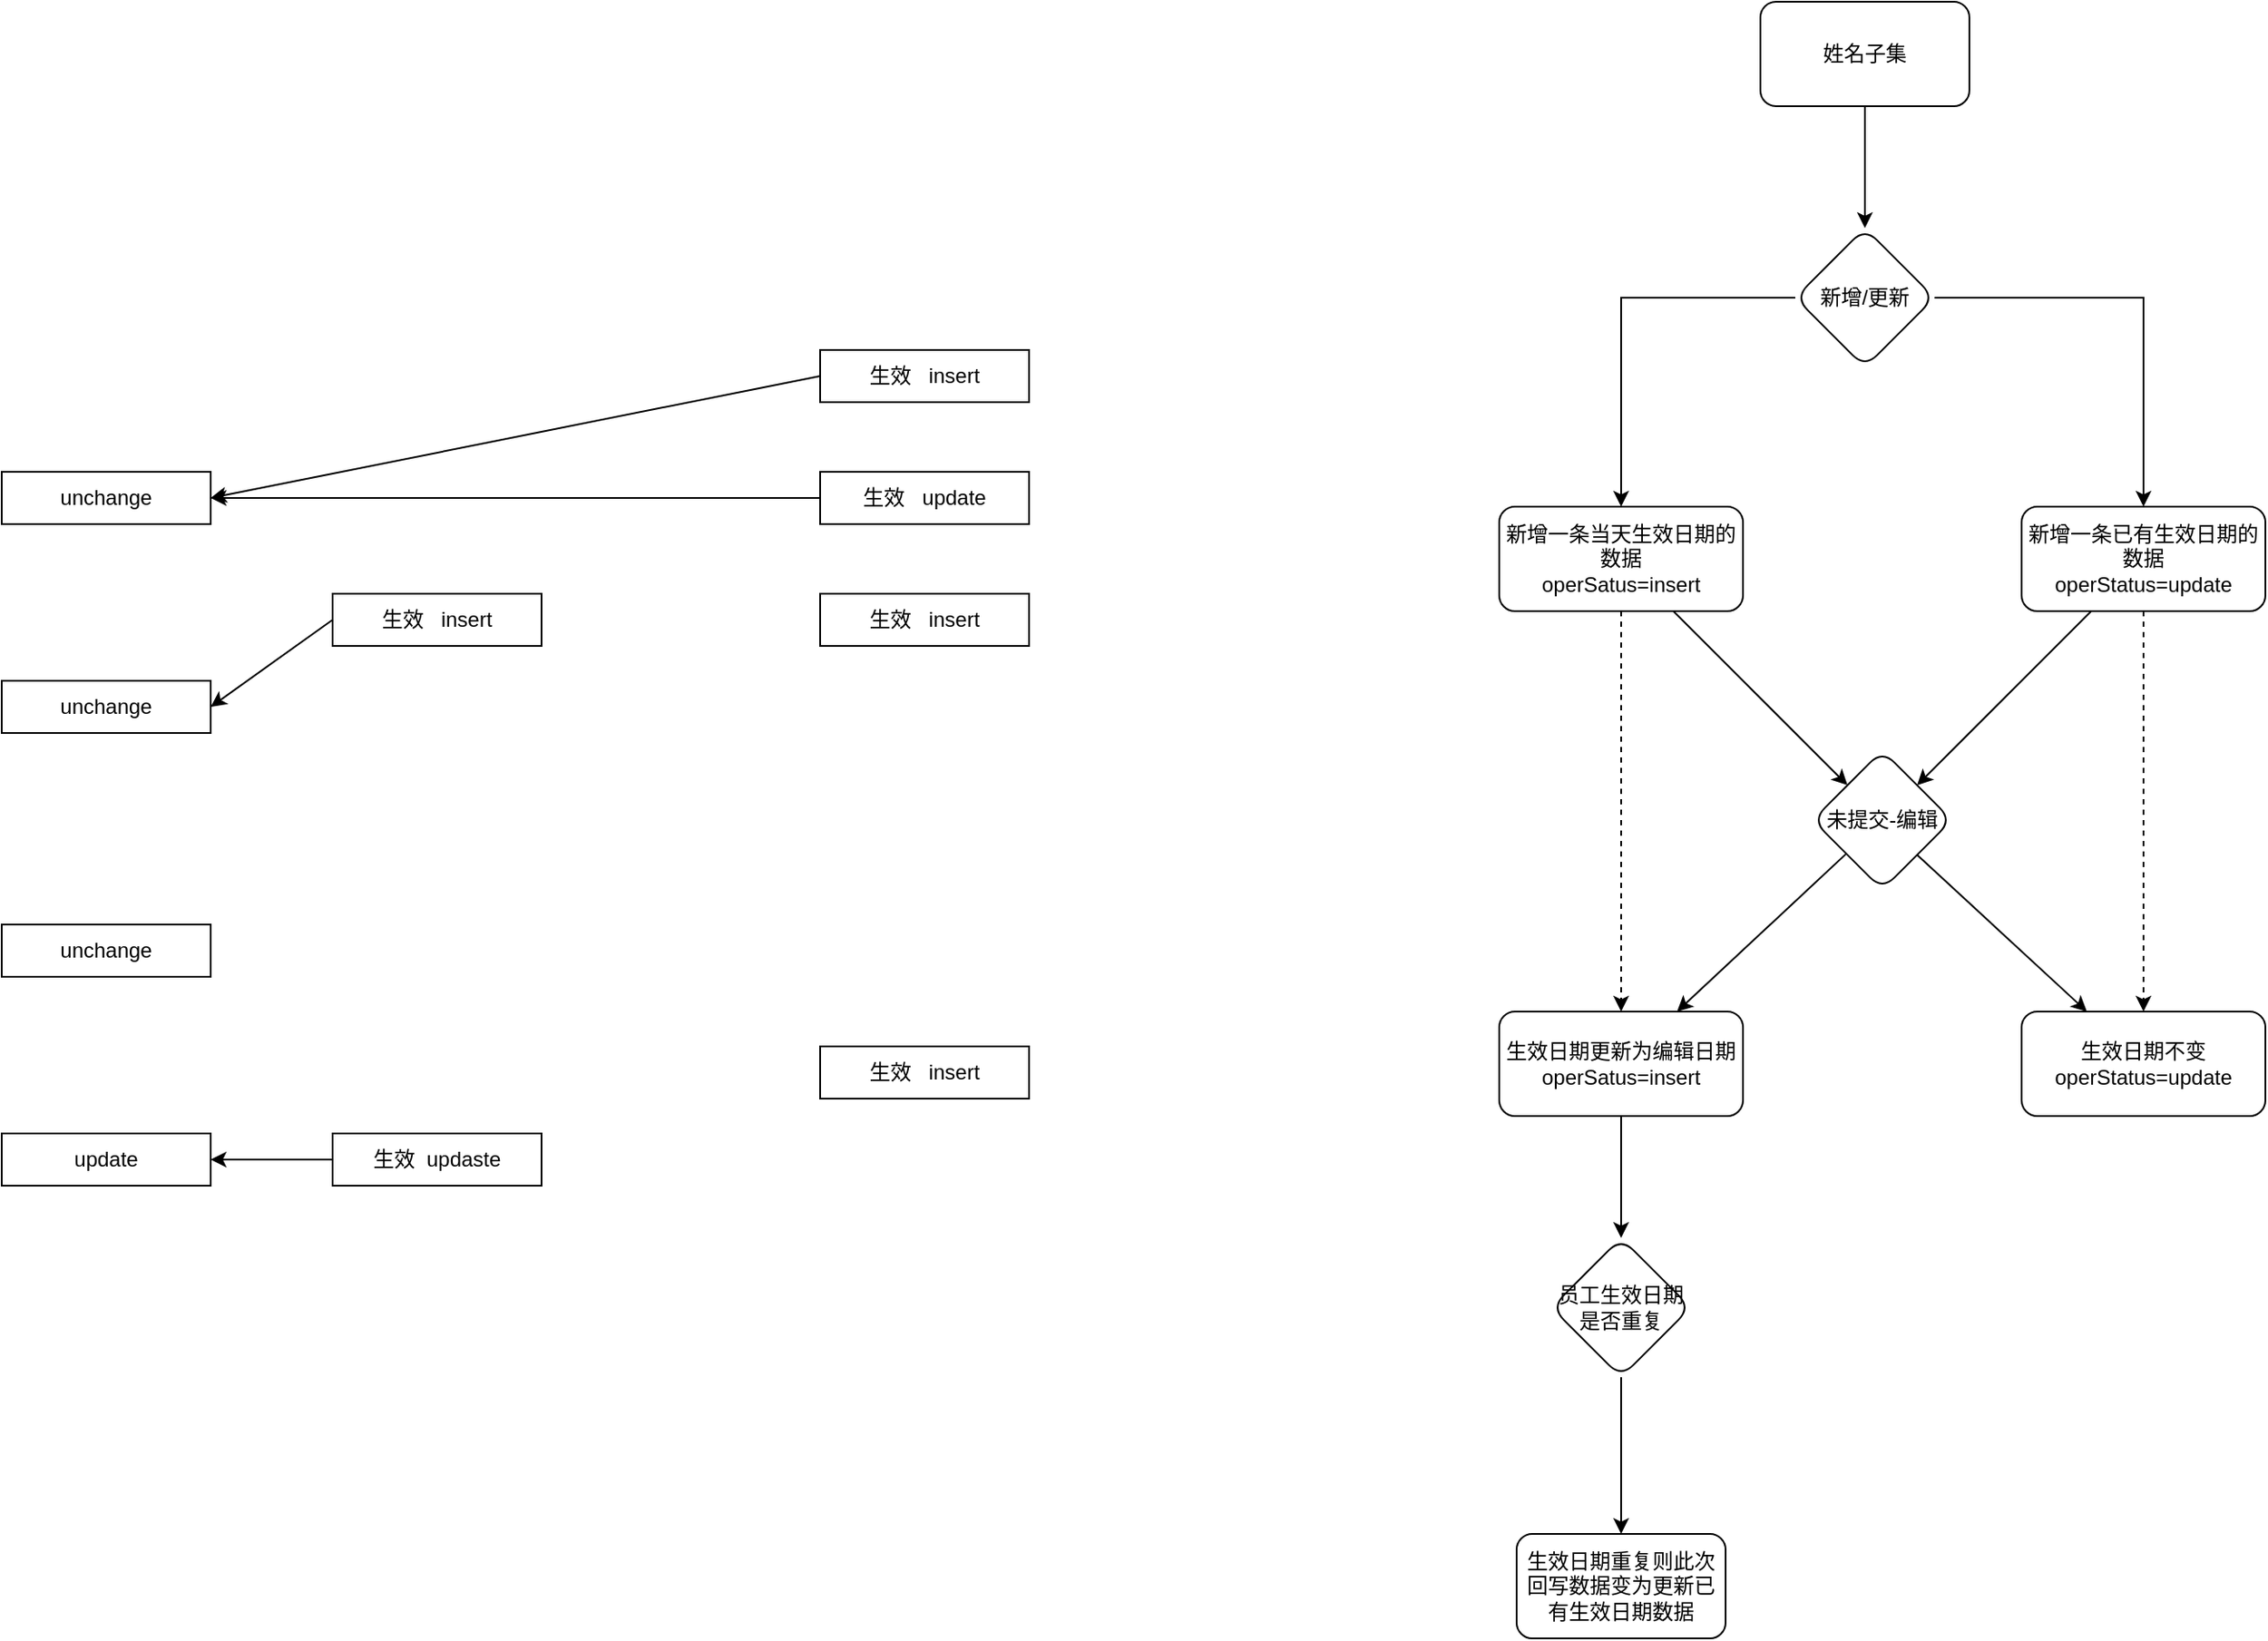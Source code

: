 <mxfile version="24.7.12">
  <diagram name="第 1 页" id="W-tGjHt2o6Ri8rwoEY9J">
    <mxGraphModel dx="1434" dy="1918" grid="1" gridSize="10" guides="1" tooltips="1" connect="1" arrows="1" fold="1" page="1" pageScale="1" pageWidth="827" pageHeight="1169" math="0" shadow="0">
      <root>
        <mxCell id="0" />
        <mxCell id="1" parent="0" />
        <mxCell id="Xqsftjx0jLg8GBYtmILY-1" value="unchange" style="rounded=0;whiteSpace=wrap;html=1;" vertex="1" parent="1">
          <mxGeometry x="10" y="100" width="120" height="30" as="geometry" />
        </mxCell>
        <mxCell id="Xqsftjx0jLg8GBYtmILY-2" value="unchange" style="rounded=0;whiteSpace=wrap;html=1;" vertex="1" parent="1">
          <mxGeometry x="10" y="220" width="120" height="30" as="geometry" />
        </mxCell>
        <mxCell id="Xqsftjx0jLg8GBYtmILY-6" value="生效&amp;nbsp; &amp;nbsp;insert" style="rounded=0;whiteSpace=wrap;html=1;" vertex="1" parent="1">
          <mxGeometry x="200" y="170" width="120" height="30" as="geometry" />
        </mxCell>
        <mxCell id="Xqsftjx0jLg8GBYtmILY-7" value="" style="endArrow=classic;html=1;rounded=0;exitX=0;exitY=0.5;exitDx=0;exitDy=0;entryX=1;entryY=0.5;entryDx=0;entryDy=0;" edge="1" parent="1" source="Xqsftjx0jLg8GBYtmILY-6" target="Xqsftjx0jLg8GBYtmILY-2">
          <mxGeometry width="50" height="50" relative="1" as="geometry">
            <mxPoint x="390" y="410" as="sourcePoint" />
            <mxPoint x="440" y="360" as="targetPoint" />
          </mxGeometry>
        </mxCell>
        <mxCell id="Xqsftjx0jLg8GBYtmILY-8" value="unchange" style="rounded=0;whiteSpace=wrap;html=1;" vertex="1" parent="1">
          <mxGeometry x="10" y="360" width="120" height="30" as="geometry" />
        </mxCell>
        <mxCell id="Xqsftjx0jLg8GBYtmILY-9" value="update" style="rounded=0;whiteSpace=wrap;html=1;" vertex="1" parent="1">
          <mxGeometry x="10" y="480" width="120" height="30" as="geometry" />
        </mxCell>
        <mxCell id="Xqsftjx0jLg8GBYtmILY-10" value="生效&amp;nbsp; updaste" style="rounded=0;whiteSpace=wrap;html=1;" vertex="1" parent="1">
          <mxGeometry x="200" y="480" width="120" height="30" as="geometry" />
        </mxCell>
        <mxCell id="Xqsftjx0jLg8GBYtmILY-11" value="" style="endArrow=classic;html=1;rounded=0;exitX=0;exitY=0.5;exitDx=0;exitDy=0;entryX=1;entryY=0.5;entryDx=0;entryDy=0;" edge="1" parent="1" source="Xqsftjx0jLg8GBYtmILY-10" target="Xqsftjx0jLg8GBYtmILY-9">
          <mxGeometry width="50" height="50" relative="1" as="geometry">
            <mxPoint x="390" y="670" as="sourcePoint" />
            <mxPoint x="440" y="620" as="targetPoint" />
          </mxGeometry>
        </mxCell>
        <mxCell id="Xqsftjx0jLg8GBYtmILY-17" value="生效&amp;nbsp; &amp;nbsp;insert" style="rounded=0;whiteSpace=wrap;html=1;" vertex="1" parent="1">
          <mxGeometry x="480" y="170" width="120" height="30" as="geometry" />
        </mxCell>
        <mxCell id="Xqsftjx0jLg8GBYtmILY-18" value="生效&amp;nbsp; &amp;nbsp;insert" style="rounded=0;whiteSpace=wrap;html=1;" vertex="1" parent="1">
          <mxGeometry x="480" y="30" width="120" height="30" as="geometry" />
        </mxCell>
        <mxCell id="Xqsftjx0jLg8GBYtmILY-19" value="" style="endArrow=classic;html=1;rounded=0;exitX=0;exitY=0.5;exitDx=0;exitDy=0;entryX=1;entryY=0.5;entryDx=0;entryDy=0;" edge="1" parent="1" source="Xqsftjx0jLg8GBYtmILY-18" target="Xqsftjx0jLg8GBYtmILY-1">
          <mxGeometry width="50" height="50" relative="1" as="geometry">
            <mxPoint x="260" y="80" as="sourcePoint" />
            <mxPoint x="190" y="130" as="targetPoint" />
          </mxGeometry>
        </mxCell>
        <mxCell id="Xqsftjx0jLg8GBYtmILY-20" value="生效&amp;nbsp; &amp;nbsp;insert" style="rounded=0;whiteSpace=wrap;html=1;" vertex="1" parent="1">
          <mxGeometry x="480" y="430" width="120" height="30" as="geometry" />
        </mxCell>
        <mxCell id="Xqsftjx0jLg8GBYtmILY-21" value="生效&amp;nbsp; &amp;nbsp;update" style="rounded=0;whiteSpace=wrap;html=1;" vertex="1" parent="1">
          <mxGeometry x="480" y="100" width="120" height="30" as="geometry" />
        </mxCell>
        <mxCell id="Xqsftjx0jLg8GBYtmILY-22" value="" style="endArrow=classic;html=1;rounded=0;" edge="1" parent="1" source="Xqsftjx0jLg8GBYtmILY-21" target="Xqsftjx0jLg8GBYtmILY-1">
          <mxGeometry width="50" height="50" relative="1" as="geometry">
            <mxPoint x="490" y="55" as="sourcePoint" />
            <mxPoint x="140" y="125" as="targetPoint" />
          </mxGeometry>
        </mxCell>
        <mxCell id="Xqsftjx0jLg8GBYtmILY-33" value="" style="edgeStyle=orthogonalEdgeStyle;rounded=0;orthogonalLoop=1;jettySize=auto;html=1;" edge="1" parent="1" source="Xqsftjx0jLg8GBYtmILY-23" target="Xqsftjx0jLg8GBYtmILY-32">
          <mxGeometry relative="1" as="geometry" />
        </mxCell>
        <mxCell id="Xqsftjx0jLg8GBYtmILY-23" value="姓名子集" style="rounded=1;whiteSpace=wrap;html=1;" vertex="1" parent="1">
          <mxGeometry x="1020" y="-170" width="120" height="60" as="geometry" />
        </mxCell>
        <mxCell id="Xqsftjx0jLg8GBYtmILY-35" value="" style="edgeStyle=orthogonalEdgeStyle;rounded=0;orthogonalLoop=1;jettySize=auto;html=1;" edge="1" parent="1" source="Xqsftjx0jLg8GBYtmILY-32" target="Xqsftjx0jLg8GBYtmILY-34">
          <mxGeometry relative="1" as="geometry" />
        </mxCell>
        <mxCell id="Xqsftjx0jLg8GBYtmILY-37" value="" style="edgeStyle=orthogonalEdgeStyle;rounded=0;orthogonalLoop=1;jettySize=auto;html=1;" edge="1" parent="1" source="Xqsftjx0jLg8GBYtmILY-32" target="Xqsftjx0jLg8GBYtmILY-36">
          <mxGeometry relative="1" as="geometry" />
        </mxCell>
        <mxCell id="Xqsftjx0jLg8GBYtmILY-32" value="新增/更新" style="rhombus;whiteSpace=wrap;html=1;rounded=1;" vertex="1" parent="1">
          <mxGeometry x="1040" y="-40" width="80" height="80" as="geometry" />
        </mxCell>
        <mxCell id="Xqsftjx0jLg8GBYtmILY-34" value="新增一条当天生效日期的数据&lt;div&gt;operSatus=insert&lt;/div&gt;" style="whiteSpace=wrap;html=1;rounded=1;" vertex="1" parent="1">
          <mxGeometry x="870" y="120" width="140" height="60" as="geometry" />
        </mxCell>
        <mxCell id="Xqsftjx0jLg8GBYtmILY-36" value="新增一条已有生效日期的数据&lt;div&gt;operStatus=update&lt;/div&gt;" style="whiteSpace=wrap;html=1;rounded=1;" vertex="1" parent="1">
          <mxGeometry x="1170" y="120" width="140" height="60" as="geometry" />
        </mxCell>
        <mxCell id="Xqsftjx0jLg8GBYtmILY-39" value="未提交-编辑" style="rhombus;whiteSpace=wrap;html=1;rounded=1;" vertex="1" parent="1">
          <mxGeometry x="1050" y="260" width="80" height="80" as="geometry" />
        </mxCell>
        <mxCell id="Xqsftjx0jLg8GBYtmILY-41" value="" style="endArrow=classic;html=1;rounded=0;" edge="1" parent="1" source="Xqsftjx0jLg8GBYtmILY-34" target="Xqsftjx0jLg8GBYtmILY-39">
          <mxGeometry width="50" height="50" relative="1" as="geometry">
            <mxPoint x="970" y="480" as="sourcePoint" />
            <mxPoint x="1020" y="430" as="targetPoint" />
          </mxGeometry>
        </mxCell>
        <mxCell id="Xqsftjx0jLg8GBYtmILY-42" value="" style="endArrow=classic;html=1;rounded=0;" edge="1" parent="1" source="Xqsftjx0jLg8GBYtmILY-36" target="Xqsftjx0jLg8GBYtmILY-39">
          <mxGeometry width="50" height="50" relative="1" as="geometry">
            <mxPoint x="1140" y="490" as="sourcePoint" />
            <mxPoint x="1190" y="440" as="targetPoint" />
          </mxGeometry>
        </mxCell>
        <mxCell id="Xqsftjx0jLg8GBYtmILY-53" value="" style="edgeStyle=orthogonalEdgeStyle;rounded=0;orthogonalLoop=1;jettySize=auto;html=1;" edge="1" parent="1" source="Xqsftjx0jLg8GBYtmILY-43" target="Xqsftjx0jLg8GBYtmILY-52">
          <mxGeometry relative="1" as="geometry" />
        </mxCell>
        <mxCell id="Xqsftjx0jLg8GBYtmILY-43" value="&lt;div&gt;生效日期更新为编辑日期operSatus=insert&lt;/div&gt;" style="whiteSpace=wrap;html=1;rounded=1;" vertex="1" parent="1">
          <mxGeometry x="870" y="410" width="140" height="60" as="geometry" />
        </mxCell>
        <mxCell id="Xqsftjx0jLg8GBYtmILY-44" value="" style="endArrow=classic;html=1;rounded=0;dashed=1;" edge="1" parent="1" source="Xqsftjx0jLg8GBYtmILY-34" target="Xqsftjx0jLg8GBYtmILY-43">
          <mxGeometry width="50" height="50" relative="1" as="geometry">
            <mxPoint x="890" y="410" as="sourcePoint" />
            <mxPoint x="940" y="360" as="targetPoint" />
          </mxGeometry>
        </mxCell>
        <mxCell id="Xqsftjx0jLg8GBYtmILY-45" value="&lt;div&gt;生效日期不变operStatus=update&lt;/div&gt;" style="whiteSpace=wrap;html=1;rounded=1;" vertex="1" parent="1">
          <mxGeometry x="1170" y="410" width="140" height="60" as="geometry" />
        </mxCell>
        <mxCell id="Xqsftjx0jLg8GBYtmILY-46" value="" style="endArrow=classic;html=1;rounded=0;dashed=1;" edge="1" parent="1" source="Xqsftjx0jLg8GBYtmILY-36" target="Xqsftjx0jLg8GBYtmILY-45">
          <mxGeometry width="50" height="50" relative="1" as="geometry">
            <mxPoint x="950" y="190" as="sourcePoint" />
            <mxPoint x="950" y="420" as="targetPoint" />
          </mxGeometry>
        </mxCell>
        <mxCell id="Xqsftjx0jLg8GBYtmILY-47" value="" style="endArrow=classic;html=1;rounded=0;" edge="1" parent="1" source="Xqsftjx0jLg8GBYtmILY-39" target="Xqsftjx0jLg8GBYtmILY-43">
          <mxGeometry width="50" height="50" relative="1" as="geometry">
            <mxPoint x="890" y="410" as="sourcePoint" />
            <mxPoint x="940" y="360" as="targetPoint" />
          </mxGeometry>
        </mxCell>
        <mxCell id="Xqsftjx0jLg8GBYtmILY-49" value="" style="endArrow=classic;html=1;rounded=0;exitX=1;exitY=1;exitDx=0;exitDy=0;" edge="1" parent="1" source="Xqsftjx0jLg8GBYtmILY-39" target="Xqsftjx0jLg8GBYtmILY-45">
          <mxGeometry width="50" height="50" relative="1" as="geometry">
            <mxPoint x="1079" y="329" as="sourcePoint" />
            <mxPoint x="982" y="420" as="targetPoint" />
          </mxGeometry>
        </mxCell>
        <mxCell id="Xqsftjx0jLg8GBYtmILY-55" value="" style="edgeStyle=orthogonalEdgeStyle;rounded=0;orthogonalLoop=1;jettySize=auto;html=1;" edge="1" parent="1" source="Xqsftjx0jLg8GBYtmILY-52" target="Xqsftjx0jLg8GBYtmILY-54">
          <mxGeometry relative="1" as="geometry" />
        </mxCell>
        <mxCell id="Xqsftjx0jLg8GBYtmILY-52" value="员工生效日期是否重复" style="rhombus;whiteSpace=wrap;html=1;rounded=1;" vertex="1" parent="1">
          <mxGeometry x="900" y="540" width="80" height="80" as="geometry" />
        </mxCell>
        <mxCell id="Xqsftjx0jLg8GBYtmILY-54" value="生效日期重复则此次回写数据变为更新已有生效日期数据" style="whiteSpace=wrap;html=1;rounded=1;" vertex="1" parent="1">
          <mxGeometry x="880" y="710" width="120" height="60" as="geometry" />
        </mxCell>
      </root>
    </mxGraphModel>
  </diagram>
</mxfile>
